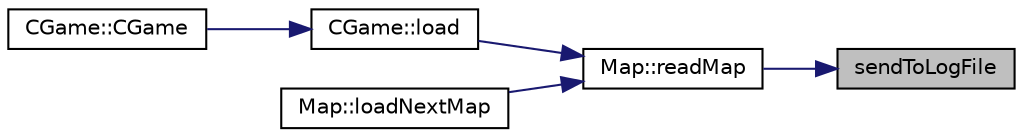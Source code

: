 digraph "sendToLogFile"
{
 // LATEX_PDF_SIZE
  edge [fontname="Helvetica",fontsize="10",labelfontname="Helvetica",labelfontsize="10"];
  node [fontname="Helvetica",fontsize="10",shape=record];
  rankdir="RL";
  Node1 [label="sendToLogFile",height=0.2,width=0.4,color="black", fillcolor="grey75", style="filled", fontcolor="black",tooltip=" "];
  Node1 -> Node2 [dir="back",color="midnightblue",fontsize="10",style="solid",fontname="Helvetica"];
  Node2 [label="Map::readMap",height=0.2,width=0.4,color="black", fillcolor="white", style="filled",URL="$classMap.html#a79a4355510b026646449df1852768c38",tooltip=" "];
  Node2 -> Node3 [dir="back",color="midnightblue",fontsize="10",style="solid",fontname="Helvetica"];
  Node3 [label="CGame::load",height=0.2,width=0.4,color="black", fillcolor="white", style="filled",URL="$classCGame.html#a9945af5487d059db1d7119ae16cd2dd3",tooltip=" "];
  Node3 -> Node4 [dir="back",color="midnightblue",fontsize="10",style="solid",fontname="Helvetica"];
  Node4 [label="CGame::CGame",height=0.2,width=0.4,color="black", fillcolor="white", style="filled",URL="$classCGame.html#a68085be13e3fe743b90b57f69c92e140",tooltip=" "];
  Node2 -> Node5 [dir="back",color="midnightblue",fontsize="10",style="solid",fontname="Helvetica"];
  Node5 [label="Map::loadNextMap",height=0.2,width=0.4,color="black", fillcolor="white", style="filled",URL="$classMap.html#a0a1bc119b284fc82e2f3b1c2956b4381",tooltip=" "];
}
